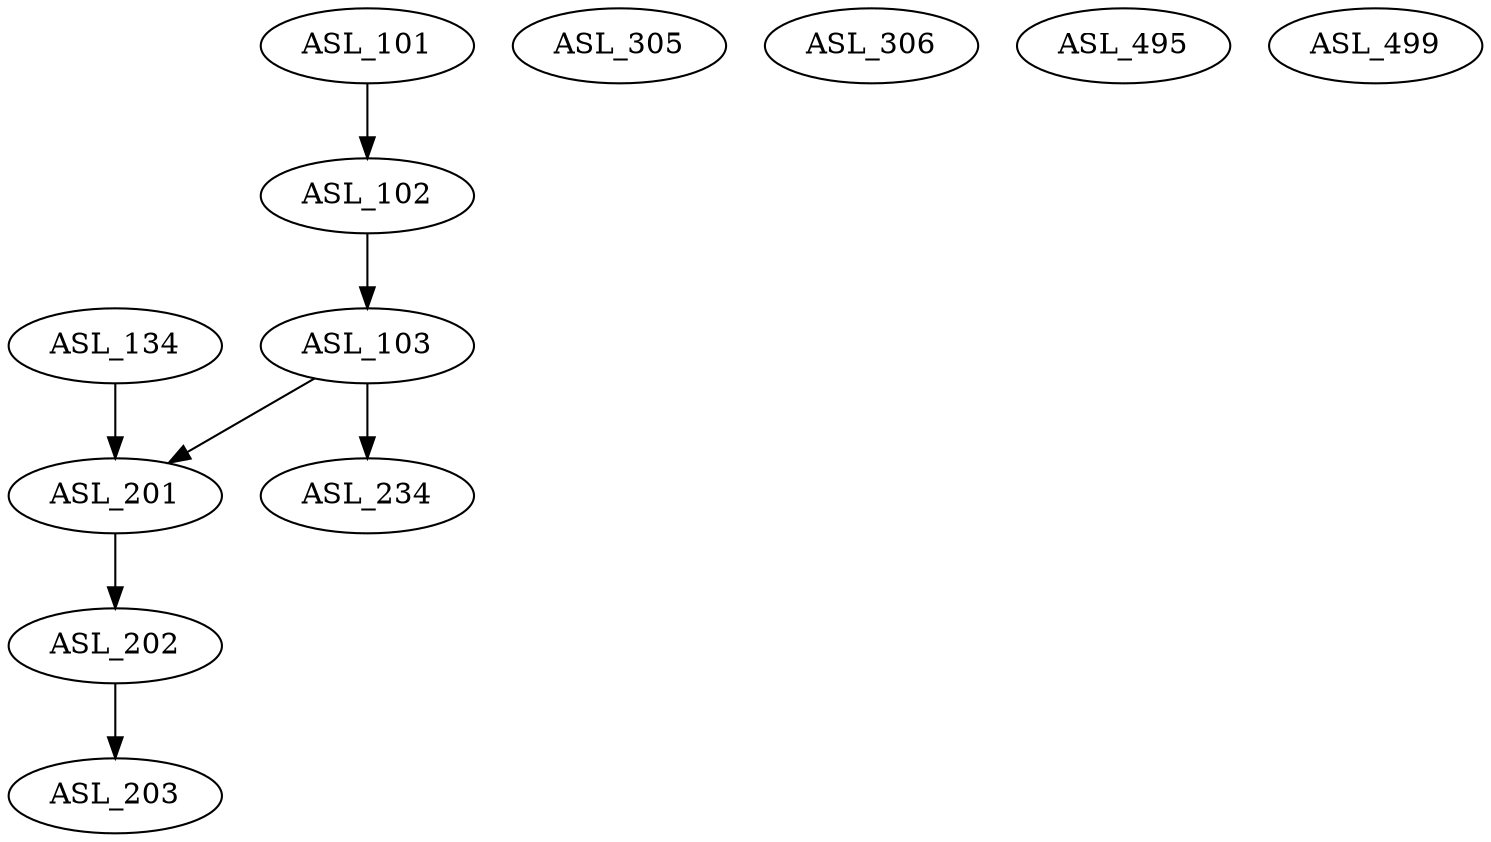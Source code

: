 digraph G {
    ASL_101;
    edge [color=black];
    ASL_101 -> ASL_102;
    edge [color=black];
    ASL_102 -> ASL_103;
    ASL_134;
    edge [color=black];
    ASL_103 -> ASL_201;
    ASL_134 -> ASL_201;
    edge [color=black];
    ASL_201 -> ASL_202;
    edge [color=black];
    ASL_202 -> ASL_203;
    edge [color=black];
    ASL_103 -> ASL_234;
    ASL_305;
    ASL_306;
    ASL_495;
    ASL_499;
}
